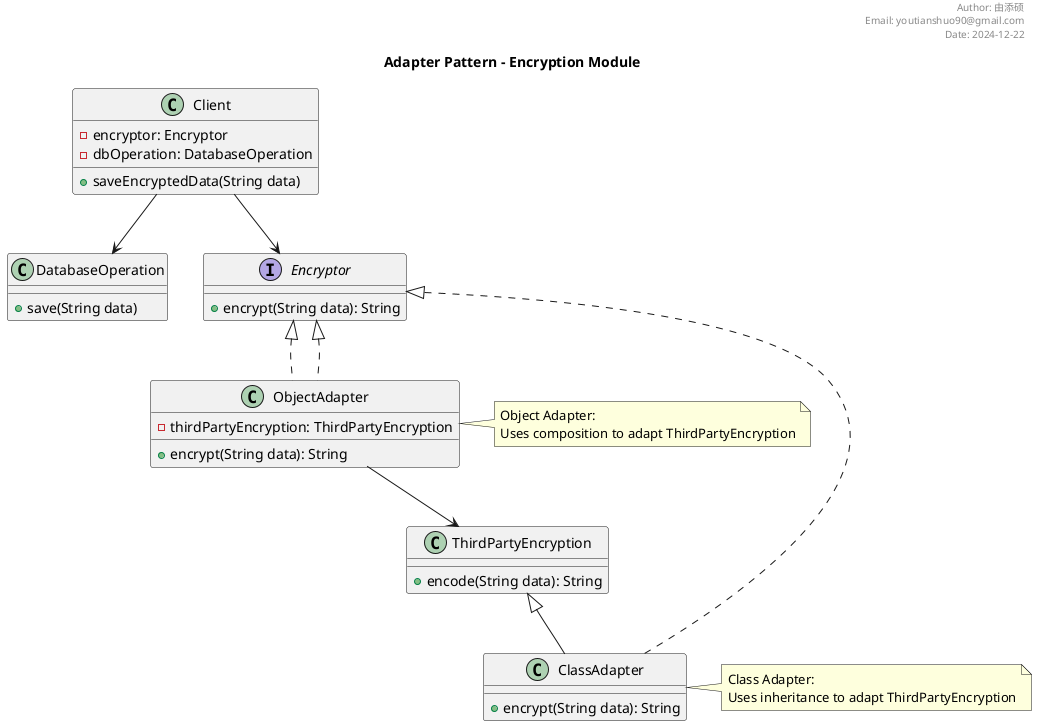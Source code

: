 @startuml

title Adapter Pattern - Encryption Module
header
Author: 由添硕
Email: youtianshuo90@gmail.com
Date: 2024-12-22
endheader

' 对象适配器
class DatabaseOperation {
    +save(String data)
}

interface Encryptor {
    +encrypt(String data): String
}

class ThirdPartyEncryption {
    +encode(String data): String
}

class ObjectAdapter implements Encryptor {
    -thirdPartyEncryption: ThirdPartyEncryption
    +encrypt(String data): String
}

class Client {
    -encryptor: Encryptor
    -dbOperation: DatabaseOperation
    +saveEncryptedData(String data)
}

Client --> Encryptor
Client --> DatabaseOperation
ObjectAdapter --> ThirdPartyEncryption
Encryptor <|.. ObjectAdapter

' 类适配器
class ClassAdapter extends ThirdPartyEncryption implements Encryptor {
    +encrypt(String data): String
}

note right of ObjectAdapter
  Object Adapter:
  Uses composition to adapt ThirdPartyEncryption
end note

note right of ClassAdapter
  Class Adapter:
  Uses inheritance to adapt ThirdPartyEncryption
end note

@enduml
